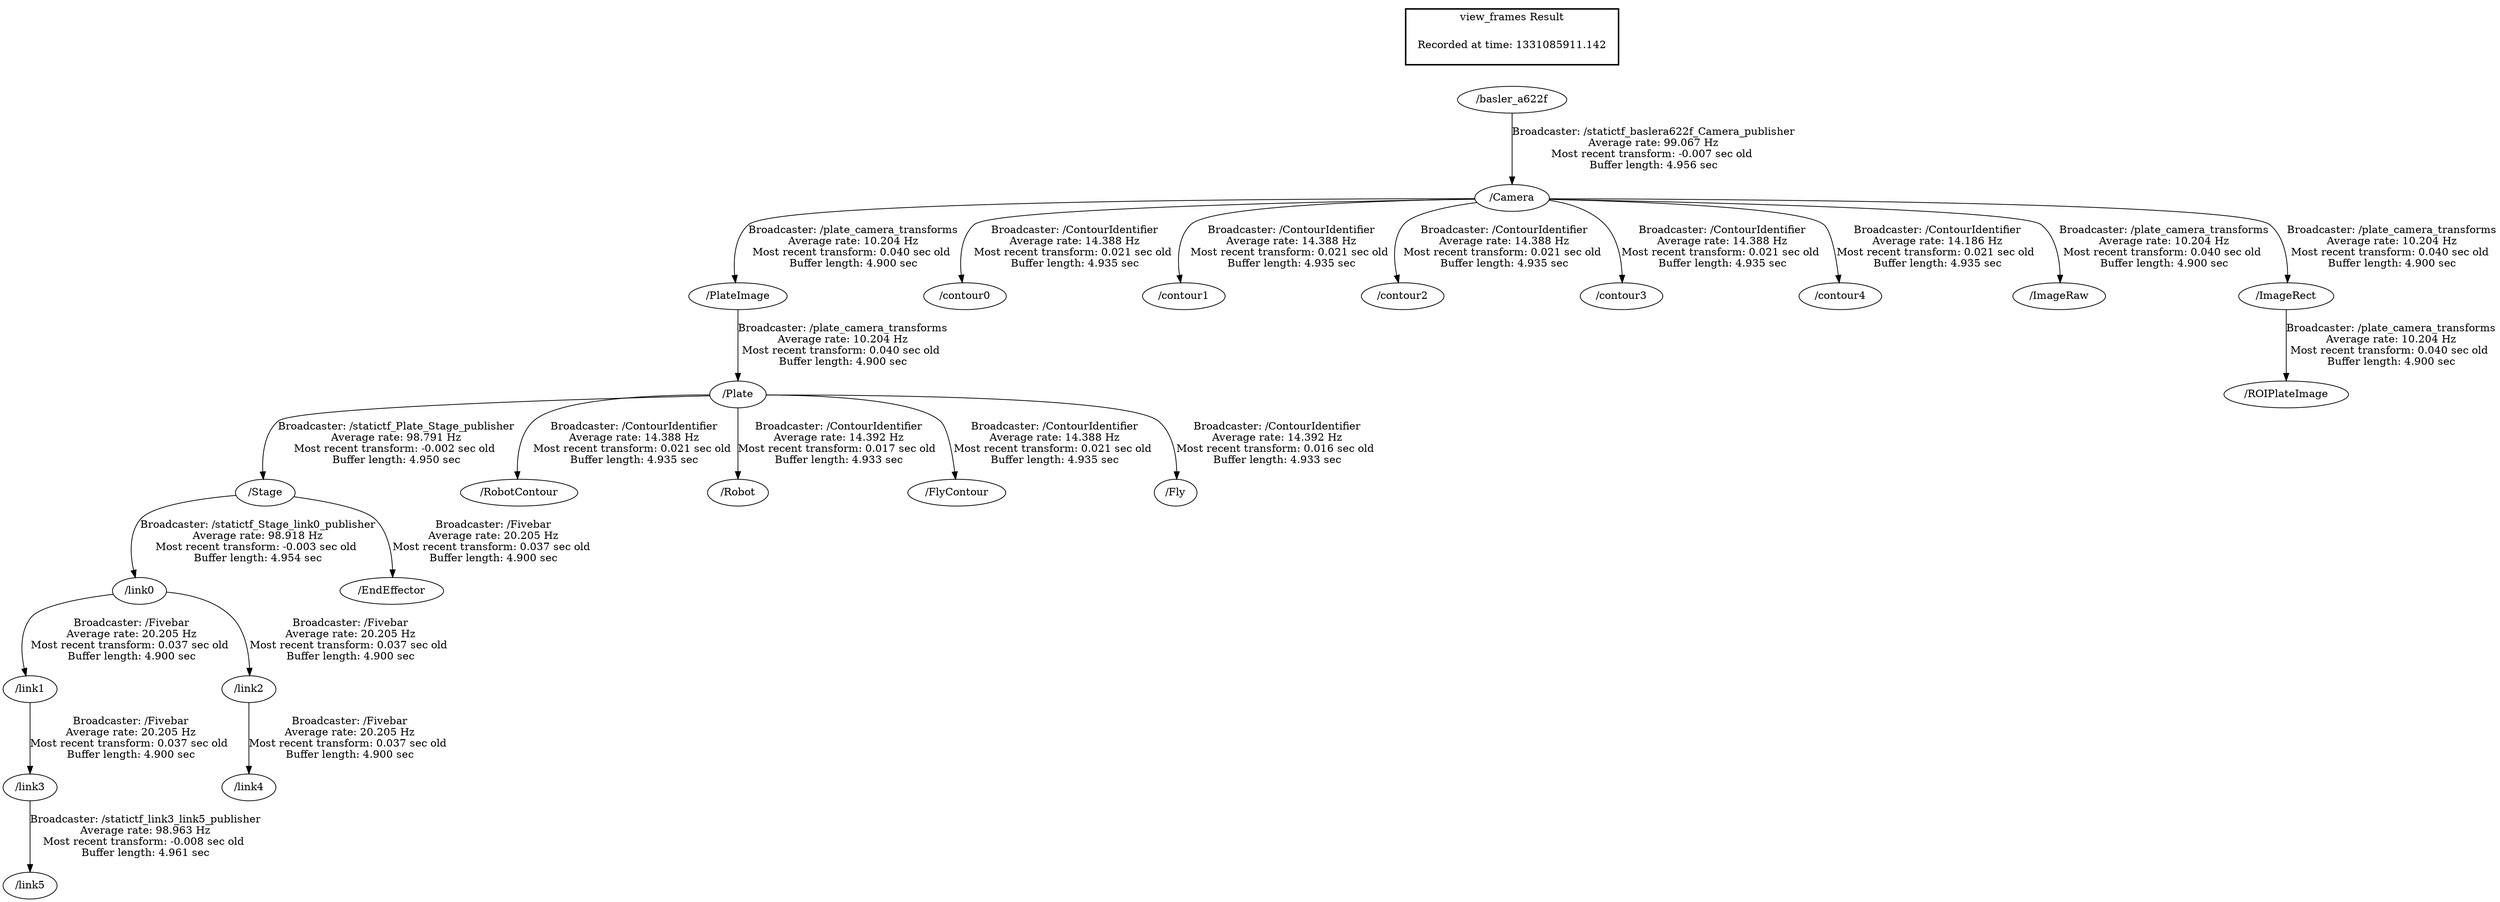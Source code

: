 digraph G {
"/link3" -> "/link5"[label="Broadcaster: /statictf_link3_link5_publisher\nAverage rate: 98.963 Hz\nMost recent transform: -0.008 sec old \nBuffer length: 4.961 sec\n"];
"/link1" -> "/link3"[label="Broadcaster: /Fivebar\nAverage rate: 20.205 Hz\nMost recent transform: 0.037 sec old \nBuffer length: 4.900 sec\n"];
"/Stage" -> "/link0"[label="Broadcaster: /statictf_Stage_link0_publisher\nAverage rate: 98.918 Hz\nMost recent transform: -0.003 sec old \nBuffer length: 4.954 sec\n"];
"/Plate" -> "/Stage"[label="Broadcaster: /statictf_Plate_Stage_publisher\nAverage rate: 98.791 Hz\nMost recent transform: -0.002 sec old \nBuffer length: 4.950 sec\n"];
"/basler_a622f" -> "/Camera"[label="Broadcaster: /statictf_baslera622f_Camera_publisher\nAverage rate: 99.067 Hz\nMost recent transform: -0.007 sec old \nBuffer length: 4.956 sec\n"];
"/PlateImage" -> "/Plate"[label="Broadcaster: /plate_camera_transforms\nAverage rate: 10.204 Hz\nMost recent transform: 0.040 sec old \nBuffer length: 4.900 sec\n"];
"/Camera" -> "/contour0"[label="Broadcaster: /ContourIdentifier\nAverage rate: 14.388 Hz\nMost recent transform: 0.021 sec old \nBuffer length: 4.935 sec\n"];
"/Camera" -> "/contour1"[label="Broadcaster: /ContourIdentifier\nAverage rate: 14.388 Hz\nMost recent transform: 0.021 sec old \nBuffer length: 4.935 sec\n"];
"/Camera" -> "/contour2"[label="Broadcaster: /ContourIdentifier\nAverage rate: 14.388 Hz\nMost recent transform: 0.021 sec old \nBuffer length: 4.935 sec\n"];
"/Camera" -> "/contour3"[label="Broadcaster: /ContourIdentifier\nAverage rate: 14.388 Hz\nMost recent transform: 0.021 sec old \nBuffer length: 4.935 sec\n"];
"/Camera" -> "/contour4"[label="Broadcaster: /ContourIdentifier\nAverage rate: 14.186 Hz\nMost recent transform: 0.021 sec old \nBuffer length: 4.935 sec\n"];
"/Plate" -> "/RobotContour"[label="Broadcaster: /ContourIdentifier\nAverage rate: 14.388 Hz\nMost recent transform: 0.021 sec old \nBuffer length: 4.935 sec\n"];
"/Plate" -> "/Robot"[label="Broadcaster: /ContourIdentifier\nAverage rate: 14.392 Hz\nMost recent transform: 0.017 sec old \nBuffer length: 4.933 sec\n"];
"/Plate" -> "/FlyContour"[label="Broadcaster: /ContourIdentifier\nAverage rate: 14.388 Hz\nMost recent transform: 0.021 sec old \nBuffer length: 4.935 sec\n"];
"/Plate" -> "/Fly"[label="Broadcaster: /ContourIdentifier\nAverage rate: 14.392 Hz\nMost recent transform: 0.016 sec old \nBuffer length: 4.933 sec\n"];
"/Camera" -> "/ImageRaw"[label="Broadcaster: /plate_camera_transforms\nAverage rate: 10.204 Hz\nMost recent transform: 0.040 sec old \nBuffer length: 4.900 sec\n"];
"/Camera" -> "/ImageRect"[label="Broadcaster: /plate_camera_transforms\nAverage rate: 10.204 Hz\nMost recent transform: 0.040 sec old \nBuffer length: 4.900 sec\n"];
"/Camera" -> "/PlateImage"[label="Broadcaster: /plate_camera_transforms\nAverage rate: 10.204 Hz\nMost recent transform: 0.040 sec old \nBuffer length: 4.900 sec\n"];
"/ImageRect" -> "/ROIPlateImage"[label="Broadcaster: /plate_camera_transforms\nAverage rate: 10.204 Hz\nMost recent transform: 0.040 sec old \nBuffer length: 4.900 sec\n"];
"/link0" -> "/link1"[label="Broadcaster: /Fivebar\nAverage rate: 20.205 Hz\nMost recent transform: 0.037 sec old \nBuffer length: 4.900 sec\n"];
"/link0" -> "/link2"[label="Broadcaster: /Fivebar\nAverage rate: 20.205 Hz\nMost recent transform: 0.037 sec old \nBuffer length: 4.900 sec\n"];
"/link2" -> "/link4"[label="Broadcaster: /Fivebar\nAverage rate: 20.205 Hz\nMost recent transform: 0.037 sec old \nBuffer length: 4.900 sec\n"];
"/Stage" -> "/EndEffector"[label="Broadcaster: /Fivebar\nAverage rate: 20.205 Hz\nMost recent transform: 0.037 sec old \nBuffer length: 4.900 sec\n"];
edge [style=invis];
 subgraph cluster_legend { style=bold; color=black; label ="view_frames Result";
"Recorded at time: 1331085911.142"[ shape=plaintext ] ;
 }->"/basler_a622f";
}